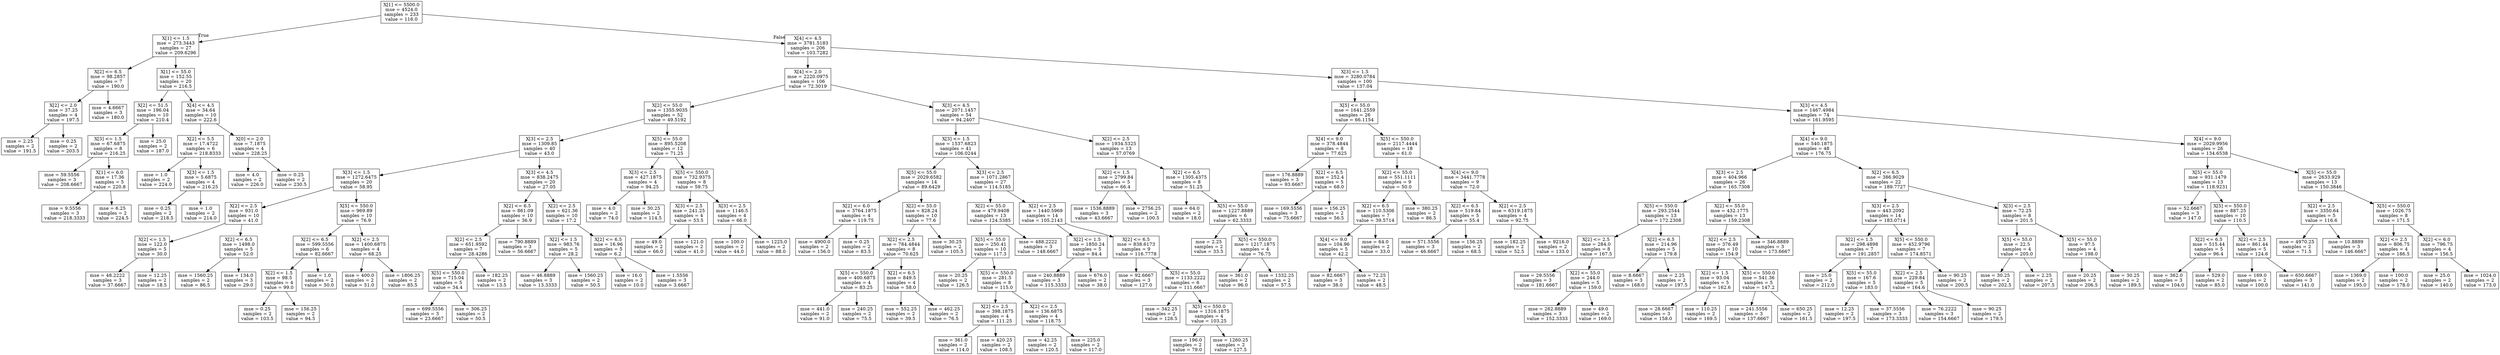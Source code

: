 digraph Tree {
node [shape=box] ;
0 [label="X[1] <= 5500.0\nmse = 4524.0\nsamples = 233\nvalue = 116.0"] ;
1 [label="X[1] <= 1.5\nmse = 273.3443\nsamples = 27\nvalue = 209.6296"] ;
0 -> 1 [labeldistance=2.5, labelangle=45, headlabel="True"] ;
2 [label="X[2] <= 6.5\nmse = 98.2857\nsamples = 7\nvalue = 190.0"] ;
1 -> 2 ;
3 [label="X[2] <= 2.0\nmse = 37.25\nsamples = 4\nvalue = 197.5"] ;
2 -> 3 ;
4 [label="mse = 2.25\nsamples = 2\nvalue = 191.5"] ;
3 -> 4 ;
5 [label="mse = 0.25\nsamples = 2\nvalue = 203.5"] ;
3 -> 5 ;
6 [label="mse = 4.6667\nsamples = 3\nvalue = 180.0"] ;
2 -> 6 ;
7 [label="X[1] <= 55.0\nmse = 152.55\nsamples = 20\nvalue = 216.5"] ;
1 -> 7 ;
8 [label="X[2] <= 51.5\nmse = 196.04\nsamples = 10\nvalue = 210.4"] ;
7 -> 8 ;
9 [label="X[3] <= 1.5\nmse = 67.6875\nsamples = 8\nvalue = 216.25"] ;
8 -> 9 ;
10 [label="mse = 59.5556\nsamples = 3\nvalue = 208.6667"] ;
9 -> 10 ;
11 [label="X[1] <= 6.0\nmse = 17.36\nsamples = 5\nvalue = 220.8"] ;
9 -> 11 ;
12 [label="mse = 9.5556\nsamples = 3\nvalue = 218.3333"] ;
11 -> 12 ;
13 [label="mse = 6.25\nsamples = 2\nvalue = 224.5"] ;
11 -> 13 ;
14 [label="mse = 25.0\nsamples = 2\nvalue = 187.0"] ;
8 -> 14 ;
15 [label="X[4] <= 4.5\nmse = 34.64\nsamples = 10\nvalue = 222.6"] ;
7 -> 15 ;
16 [label="X[2] <= 5.5\nmse = 17.4722\nsamples = 6\nvalue = 218.8333"] ;
15 -> 16 ;
17 [label="mse = 1.0\nsamples = 2\nvalue = 224.0"] ;
16 -> 17 ;
18 [label="X[3] <= 1.5\nmse = 5.6875\nsamples = 4\nvalue = 216.25"] ;
16 -> 18 ;
19 [label="mse = 0.25\nsamples = 2\nvalue = 218.5"] ;
18 -> 19 ;
20 [label="mse = 1.0\nsamples = 2\nvalue = 214.0"] ;
18 -> 20 ;
21 [label="X[0] <= 2.0\nmse = 7.1875\nsamples = 4\nvalue = 228.25"] ;
15 -> 21 ;
22 [label="mse = 4.0\nsamples = 2\nvalue = 226.0"] ;
21 -> 22 ;
23 [label="mse = 0.25\nsamples = 2\nvalue = 230.5"] ;
21 -> 23 ;
24 [label="X[4] <= 4.5\nmse = 3781.5183\nsamples = 206\nvalue = 103.7282"] ;
0 -> 24 [labeldistance=2.5, labelangle=-45, headlabel="False"] ;
25 [label="X[4] <= 2.0\nmse = 2220.0975\nsamples = 106\nvalue = 72.3019"] ;
24 -> 25 ;
26 [label="X[2] <= 55.0\nmse = 1355.9035\nsamples = 52\nvalue = 49.5192"] ;
25 -> 26 ;
27 [label="X[3] <= 2.5\nmse = 1309.85\nsamples = 40\nvalue = 43.0"] ;
26 -> 27 ;
28 [label="X[3] <= 1.5\nmse = 1272.6475\nsamples = 20\nvalue = 58.95"] ;
27 -> 28 ;
29 [label="X[2] <= 2.5\nmse = 931.0\nsamples = 10\nvalue = 41.0"] ;
28 -> 29 ;
30 [label="X[2] <= 1.5\nmse = 122.0\nsamples = 5\nvalue = 30.0"] ;
29 -> 30 ;
31 [label="mse = 48.2222\nsamples = 3\nvalue = 37.6667"] ;
30 -> 31 ;
32 [label="mse = 12.25\nsamples = 2\nvalue = 18.5"] ;
30 -> 32 ;
33 [label="X[2] <= 6.5\nmse = 1498.0\nsamples = 5\nvalue = 52.0"] ;
29 -> 33 ;
34 [label="mse = 1560.25\nsamples = 2\nvalue = 86.5"] ;
33 -> 34 ;
35 [label="mse = 134.0\nsamples = 3\nvalue = 29.0"] ;
33 -> 35 ;
36 [label="X[5] <= 550.0\nmse = 969.89\nsamples = 10\nvalue = 76.9"] ;
28 -> 36 ;
37 [label="X[2] <= 6.5\nmse = 599.5556\nsamples = 6\nvalue = 82.6667"] ;
36 -> 37 ;
38 [label="X[2] <= 1.5\nmse = 98.5\nsamples = 4\nvalue = 99.0"] ;
37 -> 38 ;
39 [label="mse = 0.25\nsamples = 2\nvalue = 103.5"] ;
38 -> 39 ;
40 [label="mse = 156.25\nsamples = 2\nvalue = 94.5"] ;
38 -> 40 ;
41 [label="mse = 1.0\nsamples = 2\nvalue = 50.0"] ;
37 -> 41 ;
42 [label="X[2] <= 2.5\nmse = 1400.6875\nsamples = 4\nvalue = 68.25"] ;
36 -> 42 ;
43 [label="mse = 400.0\nsamples = 2\nvalue = 51.0"] ;
42 -> 43 ;
44 [label="mse = 1806.25\nsamples = 2\nvalue = 85.5"] ;
42 -> 44 ;
45 [label="X[3] <= 4.5\nmse = 838.2475\nsamples = 20\nvalue = 27.05"] ;
27 -> 45 ;
46 [label="X[2] <= 6.5\nmse = 861.09\nsamples = 10\nvalue = 36.9"] ;
45 -> 46 ;
47 [label="X[2] <= 2.5\nmse = 651.9592\nsamples = 7\nvalue = 28.4286"] ;
46 -> 47 ;
48 [label="X[5] <= 550.0\nmse = 715.04\nsamples = 5\nvalue = 34.4"] ;
47 -> 48 ;
49 [label="mse = 699.5556\nsamples = 3\nvalue = 23.6667"] ;
48 -> 49 ;
50 [label="mse = 306.25\nsamples = 2\nvalue = 50.5"] ;
48 -> 50 ;
51 [label="mse = 182.25\nsamples = 2\nvalue = 13.5"] ;
47 -> 51 ;
52 [label="mse = 790.8889\nsamples = 3\nvalue = 56.6667"] ;
46 -> 52 ;
53 [label="X[2] <= 2.5\nmse = 621.36\nsamples = 10\nvalue = 17.2"] ;
45 -> 53 ;
54 [label="X[2] <= 1.5\nmse = 983.76\nsamples = 5\nvalue = 28.2"] ;
53 -> 54 ;
55 [label="mse = 46.8889\nsamples = 3\nvalue = 13.3333"] ;
54 -> 55 ;
56 [label="mse = 1560.25\nsamples = 2\nvalue = 50.5"] ;
54 -> 56 ;
57 [label="X[2] <= 6.5\nmse = 16.96\nsamples = 5\nvalue = 6.2"] ;
53 -> 57 ;
58 [label="mse = 16.0\nsamples = 2\nvalue = 10.0"] ;
57 -> 58 ;
59 [label="mse = 1.5556\nsamples = 3\nvalue = 3.6667"] ;
57 -> 59 ;
60 [label="X[5] <= 55.0\nmse = 895.5208\nsamples = 12\nvalue = 71.25"] ;
26 -> 60 ;
61 [label="X[3] <= 2.5\nmse = 427.1875\nsamples = 4\nvalue = 94.25"] ;
60 -> 61 ;
62 [label="mse = 4.0\nsamples = 2\nvalue = 74.0"] ;
61 -> 62 ;
63 [label="mse = 30.25\nsamples = 2\nvalue = 114.5"] ;
61 -> 63 ;
64 [label="X[5] <= 550.0\nmse = 732.9375\nsamples = 8\nvalue = 59.75"] ;
60 -> 64 ;
65 [label="X[3] <= 2.5\nmse = 241.25\nsamples = 4\nvalue = 53.5"] ;
64 -> 65 ;
66 [label="mse = 49.0\nsamples = 2\nvalue = 66.0"] ;
65 -> 66 ;
67 [label="mse = 121.0\nsamples = 2\nvalue = 41.0"] ;
65 -> 67 ;
68 [label="X[3] <= 2.5\nmse = 1146.5\nsamples = 4\nvalue = 66.0"] ;
64 -> 68 ;
69 [label="mse = 100.0\nsamples = 2\nvalue = 44.0"] ;
68 -> 69 ;
70 [label="mse = 1225.0\nsamples = 2\nvalue = 88.0"] ;
68 -> 70 ;
71 [label="X[3] <= 4.5\nmse = 2071.1457\nsamples = 54\nvalue = 94.2407"] ;
25 -> 71 ;
72 [label="X[3] <= 1.5\nmse = 1537.6823\nsamples = 41\nvalue = 106.0244"] ;
71 -> 72 ;
73 [label="X[5] <= 55.0\nmse = 2029.6582\nsamples = 14\nvalue = 89.6429"] ;
72 -> 73 ;
74 [label="X[2] <= 6.0\nmse = 3764.1875\nsamples = 4\nvalue = 119.75"] ;
73 -> 74 ;
75 [label="mse = 4900.0\nsamples = 2\nvalue = 156.0"] ;
74 -> 75 ;
76 [label="mse = 0.25\nsamples = 2\nvalue = 83.5"] ;
74 -> 76 ;
77 [label="X[2] <= 55.0\nmse = 828.24\nsamples = 10\nvalue = 77.6"] ;
73 -> 77 ;
78 [label="X[2] <= 2.5\nmse = 784.4844\nsamples = 8\nvalue = 70.625"] ;
77 -> 78 ;
79 [label="X[5] <= 550.0\nmse = 400.6875\nsamples = 4\nvalue = 83.25"] ;
78 -> 79 ;
80 [label="mse = 441.0\nsamples = 2\nvalue = 91.0"] ;
79 -> 80 ;
81 [label="mse = 240.25\nsamples = 2\nvalue = 75.5"] ;
79 -> 81 ;
82 [label="X[2] <= 6.5\nmse = 849.5\nsamples = 4\nvalue = 58.0"] ;
78 -> 82 ;
83 [label="mse = 552.25\nsamples = 2\nvalue = 39.5"] ;
82 -> 83 ;
84 [label="mse = 462.25\nsamples = 2\nvalue = 76.5"] ;
82 -> 84 ;
85 [label="mse = 30.25\nsamples = 2\nvalue = 105.5"] ;
77 -> 85 ;
86 [label="X[3] <= 2.5\nmse = 1071.2867\nsamples = 27\nvalue = 114.5185"] ;
72 -> 86 ;
87 [label="X[2] <= 55.0\nmse = 479.9408\nsamples = 13\nvalue = 124.5385"] ;
86 -> 87 ;
88 [label="X[5] <= 55.0\nmse = 250.41\nsamples = 10\nvalue = 117.3"] ;
87 -> 88 ;
89 [label="mse = 20.25\nsamples = 2\nvalue = 126.5"] ;
88 -> 89 ;
90 [label="X[5] <= 550.0\nmse = 281.5\nsamples = 8\nvalue = 115.0"] ;
88 -> 90 ;
91 [label="X[2] <= 2.5\nmse = 398.1875\nsamples = 4\nvalue = 111.25"] ;
90 -> 91 ;
92 [label="mse = 361.0\nsamples = 2\nvalue = 114.0"] ;
91 -> 92 ;
93 [label="mse = 420.25\nsamples = 2\nvalue = 108.5"] ;
91 -> 93 ;
94 [label="X[2] <= 2.5\nmse = 136.6875\nsamples = 4\nvalue = 118.75"] ;
90 -> 94 ;
95 [label="mse = 42.25\nsamples = 2\nvalue = 120.5"] ;
94 -> 95 ;
96 [label="mse = 225.0\nsamples = 2\nvalue = 117.0"] ;
94 -> 96 ;
97 [label="mse = 488.2222\nsamples = 3\nvalue = 148.6667"] ;
87 -> 97 ;
98 [label="X[2] <= 2.5\nmse = 1440.5969\nsamples = 14\nvalue = 105.2143"] ;
86 -> 98 ;
99 [label="X[2] <= 1.5\nmse = 1850.24\nsamples = 5\nvalue = 84.4"] ;
98 -> 99 ;
100 [label="mse = 240.8889\nsamples = 3\nvalue = 115.3333"] ;
99 -> 100 ;
101 [label="mse = 676.0\nsamples = 2\nvalue = 38.0"] ;
99 -> 101 ;
102 [label="X[2] <= 6.5\nmse = 838.6173\nsamples = 9\nvalue = 116.7778"] ;
98 -> 102 ;
103 [label="mse = 92.6667\nsamples = 3\nvalue = 127.0"] ;
102 -> 103 ;
104 [label="X[5] <= 55.0\nmse = 1133.2222\nsamples = 6\nvalue = 111.6667"] ;
102 -> 104 ;
105 [label="mse = 342.25\nsamples = 2\nvalue = 128.5"] ;
104 -> 105 ;
106 [label="X[5] <= 550.0\nmse = 1316.1875\nsamples = 4\nvalue = 103.25"] ;
104 -> 106 ;
107 [label="mse = 196.0\nsamples = 2\nvalue = 79.0"] ;
106 -> 107 ;
108 [label="mse = 1260.25\nsamples = 2\nvalue = 127.5"] ;
106 -> 108 ;
109 [label="X[2] <= 2.5\nmse = 1934.5325\nsamples = 13\nvalue = 57.0769"] ;
71 -> 109 ;
110 [label="X[2] <= 1.5\nmse = 2799.84\nsamples = 5\nvalue = 66.4"] ;
109 -> 110 ;
111 [label="mse = 1536.8889\nsamples = 3\nvalue = 43.6667"] ;
110 -> 111 ;
112 [label="mse = 2756.25\nsamples = 2\nvalue = 100.5"] ;
110 -> 112 ;
113 [label="X[2] <= 6.5\nmse = 1305.4375\nsamples = 8\nvalue = 51.25"] ;
109 -> 113 ;
114 [label="mse = 64.0\nsamples = 2\nvalue = 18.0"] ;
113 -> 114 ;
115 [label="X[5] <= 55.0\nmse = 1227.8889\nsamples = 6\nvalue = 62.3333"] ;
113 -> 115 ;
116 [label="mse = 2.25\nsamples = 2\nvalue = 33.5"] ;
115 -> 116 ;
117 [label="X[5] <= 550.0\nmse = 1217.1875\nsamples = 4\nvalue = 76.75"] ;
115 -> 117 ;
118 [label="mse = 361.0\nsamples = 2\nvalue = 96.0"] ;
117 -> 118 ;
119 [label="mse = 1332.25\nsamples = 2\nvalue = 57.5"] ;
117 -> 119 ;
120 [label="X[3] <= 1.5\nmse = 3280.0784\nsamples = 100\nvalue = 137.04"] ;
24 -> 120 ;
121 [label="X[5] <= 55.0\nmse = 1641.2559\nsamples = 26\nvalue = 66.1154"] ;
120 -> 121 ;
122 [label="X[4] <= 9.0\nmse = 378.4844\nsamples = 8\nvalue = 77.625"] ;
121 -> 122 ;
123 [label="mse = 176.8889\nsamples = 3\nvalue = 93.6667"] ;
122 -> 123 ;
124 [label="X[2] <= 6.5\nmse = 252.4\nsamples = 5\nvalue = 68.0"] ;
122 -> 124 ;
125 [label="mse = 169.5556\nsamples = 3\nvalue = 75.6667"] ;
124 -> 125 ;
126 [label="mse = 156.25\nsamples = 2\nvalue = 56.5"] ;
124 -> 126 ;
127 [label="X[5] <= 550.0\nmse = 2117.4444\nsamples = 18\nvalue = 61.0"] ;
121 -> 127 ;
128 [label="X[2] <= 55.0\nmse = 551.1111\nsamples = 9\nvalue = 50.0"] ;
127 -> 128 ;
129 [label="X[2] <= 6.5\nmse = 110.5306\nsamples = 7\nvalue = 39.5714"] ;
128 -> 129 ;
130 [label="X[4] <= 9.0\nmse = 104.96\nsamples = 5\nvalue = 42.2"] ;
129 -> 130 ;
131 [label="mse = 82.6667\nsamples = 3\nvalue = 38.0"] ;
130 -> 131 ;
132 [label="mse = 72.25\nsamples = 2\nvalue = 48.5"] ;
130 -> 132 ;
133 [label="mse = 64.0\nsamples = 2\nvalue = 33.0"] ;
129 -> 133 ;
134 [label="mse = 380.25\nsamples = 2\nvalue = 86.5"] ;
128 -> 134 ;
135 [label="X[4] <= 9.0\nmse = 3441.7778\nsamples = 9\nvalue = 72.0"] ;
127 -> 135 ;
136 [label="X[2] <= 6.5\nmse = 519.84\nsamples = 5\nvalue = 55.4"] ;
135 -> 136 ;
137 [label="mse = 571.5556\nsamples = 3\nvalue = 46.6667"] ;
136 -> 137 ;
138 [label="mse = 156.25\nsamples = 2\nvalue = 68.5"] ;
136 -> 138 ;
139 [label="X[2] <= 2.5\nmse = 6319.1875\nsamples = 4\nvalue = 92.75"] ;
135 -> 139 ;
140 [label="mse = 182.25\nsamples = 2\nvalue = 52.5"] ;
139 -> 140 ;
141 [label="mse = 9216.0\nsamples = 2\nvalue = 133.0"] ;
139 -> 141 ;
142 [label="X[3] <= 4.5\nmse = 1467.4984\nsamples = 74\nvalue = 161.9595"] ;
120 -> 142 ;
143 [label="X[4] <= 9.0\nmse = 540.1875\nsamples = 48\nvalue = 176.75"] ;
142 -> 143 ;
144 [label="X[3] <= 2.5\nmse = 404.966\nsamples = 26\nvalue = 165.7308"] ;
143 -> 144 ;
145 [label="X[5] <= 550.0\nmse = 293.2544\nsamples = 13\nvalue = 172.2308"] ;
144 -> 145 ;
146 [label="X[2] <= 2.5\nmse = 284.0\nsamples = 8\nvalue = 167.5"] ;
145 -> 146 ;
147 [label="mse = 29.5556\nsamples = 3\nvalue = 181.6667"] ;
146 -> 147 ;
148 [label="X[2] <= 55.0\nmse = 244.0\nsamples = 5\nvalue = 159.0"] ;
146 -> 148 ;
149 [label="mse = 262.8889\nsamples = 3\nvalue = 152.3333"] ;
148 -> 149 ;
150 [label="mse = 49.0\nsamples = 2\nvalue = 169.0"] ;
148 -> 150 ;
151 [label="X[2] <= 6.5\nmse = 214.96\nsamples = 5\nvalue = 179.8"] ;
145 -> 151 ;
152 [label="mse = 8.6667\nsamples = 3\nvalue = 168.0"] ;
151 -> 152 ;
153 [label="mse = 2.25\nsamples = 2\nvalue = 197.5"] ;
151 -> 153 ;
154 [label="X[2] <= 55.0\nmse = 432.1775\nsamples = 13\nvalue = 159.2308"] ;
144 -> 154 ;
155 [label="X[2] <= 2.5\nmse = 376.49\nsamples = 10\nvalue = 154.9"] ;
154 -> 155 ;
156 [label="X[2] <= 1.5\nmse = 93.04\nsamples = 5\nvalue = 162.6"] ;
155 -> 156 ;
157 [label="mse = 28.6667\nsamples = 3\nvalue = 158.0"] ;
156 -> 157 ;
158 [label="mse = 110.25\nsamples = 2\nvalue = 169.5"] ;
156 -> 158 ;
159 [label="X[5] <= 550.0\nmse = 541.36\nsamples = 5\nvalue = 147.2"] ;
155 -> 159 ;
160 [label="mse = 241.5556\nsamples = 3\nvalue = 137.6667"] ;
159 -> 160 ;
161 [label="mse = 650.25\nsamples = 2\nvalue = 161.5"] ;
159 -> 161 ;
162 [label="mse = 346.8889\nsamples = 3\nvalue = 173.6667"] ;
154 -> 162 ;
163 [label="X[2] <= 6.5\nmse = 386.9029\nsamples = 22\nvalue = 189.7727"] ;
143 -> 163 ;
164 [label="X[3] <= 2.5\nmse = 443.2092\nsamples = 14\nvalue = 183.0714"] ;
163 -> 164 ;
165 [label="X[2] <= 1.5\nmse = 298.4898\nsamples = 7\nvalue = 191.2857"] ;
164 -> 165 ;
166 [label="mse = 25.0\nsamples = 2\nvalue = 212.0"] ;
165 -> 166 ;
167 [label="X[5] <= 55.0\nmse = 167.6\nsamples = 5\nvalue = 183.0"] ;
165 -> 167 ;
168 [label="mse = 12.25\nsamples = 2\nvalue = 197.5"] ;
167 -> 168 ;
169 [label="mse = 37.5556\nsamples = 3\nvalue = 173.3333"] ;
167 -> 169 ;
170 [label="X[5] <= 550.0\nmse = 452.9796\nsamples = 7\nvalue = 174.8571"] ;
164 -> 170 ;
171 [label="X[2] <= 2.5\nmse = 229.84\nsamples = 5\nvalue = 164.6"] ;
170 -> 171 ;
172 [label="mse = 76.2222\nsamples = 3\nvalue = 154.6667"] ;
171 -> 172 ;
173 [label="mse = 90.25\nsamples = 2\nvalue = 179.5"] ;
171 -> 173 ;
174 [label="mse = 90.25\nsamples = 2\nvalue = 200.5"] ;
170 -> 174 ;
175 [label="X[3] <= 2.5\nmse = 72.25\nsamples = 8\nvalue = 201.5"] ;
163 -> 175 ;
176 [label="X[5] <= 55.0\nmse = 22.5\nsamples = 4\nvalue = 205.0"] ;
175 -> 176 ;
177 [label="mse = 30.25\nsamples = 2\nvalue = 202.5"] ;
176 -> 177 ;
178 [label="mse = 2.25\nsamples = 2\nvalue = 207.5"] ;
176 -> 178 ;
179 [label="X[5] <= 55.0\nmse = 97.5\nsamples = 4\nvalue = 198.0"] ;
175 -> 179 ;
180 [label="mse = 20.25\nsamples = 2\nvalue = 206.5"] ;
179 -> 180 ;
181 [label="mse = 30.25\nsamples = 2\nvalue = 189.5"] ;
179 -> 181 ;
182 [label="X[4] <= 9.0\nmse = 2029.9956\nsamples = 26\nvalue = 134.6538"] ;
142 -> 182 ;
183 [label="X[5] <= 55.0\nmse = 931.1479\nsamples = 13\nvalue = 118.9231"] ;
182 -> 183 ;
184 [label="mse = 52.6667\nsamples = 3\nvalue = 147.0"] ;
183 -> 184 ;
185 [label="X[5] <= 550.0\nmse = 887.25\nsamples = 10\nvalue = 110.5"] ;
183 -> 185 ;
186 [label="X[2] <= 6.5\nmse = 515.44\nsamples = 5\nvalue = 96.4"] ;
185 -> 186 ;
187 [label="mse = 362.0\nsamples = 3\nvalue = 104.0"] ;
186 -> 187 ;
188 [label="mse = 529.0\nsamples = 2\nvalue = 85.0"] ;
186 -> 188 ;
189 [label="X[2] <= 2.5\nmse = 861.44\nsamples = 5\nvalue = 124.6"] ;
185 -> 189 ;
190 [label="mse = 169.0\nsamples = 2\nvalue = 100.0"] ;
189 -> 190 ;
191 [label="mse = 650.6667\nsamples = 3\nvalue = 141.0"] ;
189 -> 191 ;
192 [label="X[5] <= 55.0\nmse = 2633.929\nsamples = 13\nvalue = 150.3846"] ;
182 -> 192 ;
193 [label="X[2] <= 2.5\nmse = 3350.64\nsamples = 5\nvalue = 116.6"] ;
192 -> 193 ;
194 [label="mse = 4970.25\nsamples = 2\nvalue = 71.5"] ;
193 -> 194 ;
195 [label="mse = 10.8889\nsamples = 3\nvalue = 146.6667"] ;
193 -> 195 ;
196 [label="X[5] <= 550.0\nmse = 1026.75\nsamples = 8\nvalue = 171.5"] ;
192 -> 196 ;
197 [label="X[2] <= 2.5\nmse = 806.75\nsamples = 4\nvalue = 186.5"] ;
196 -> 197 ;
198 [label="mse = 1369.0\nsamples = 2\nvalue = 195.0"] ;
197 -> 198 ;
199 [label="mse = 100.0\nsamples = 2\nvalue = 178.0"] ;
197 -> 199 ;
200 [label="X[2] <= 6.0\nmse = 796.75\nsamples = 4\nvalue = 156.5"] ;
196 -> 200 ;
201 [label="mse = 25.0\nsamples = 2\nvalue = 140.0"] ;
200 -> 201 ;
202 [label="mse = 1024.0\nsamples = 2\nvalue = 173.0"] ;
200 -> 202 ;
}